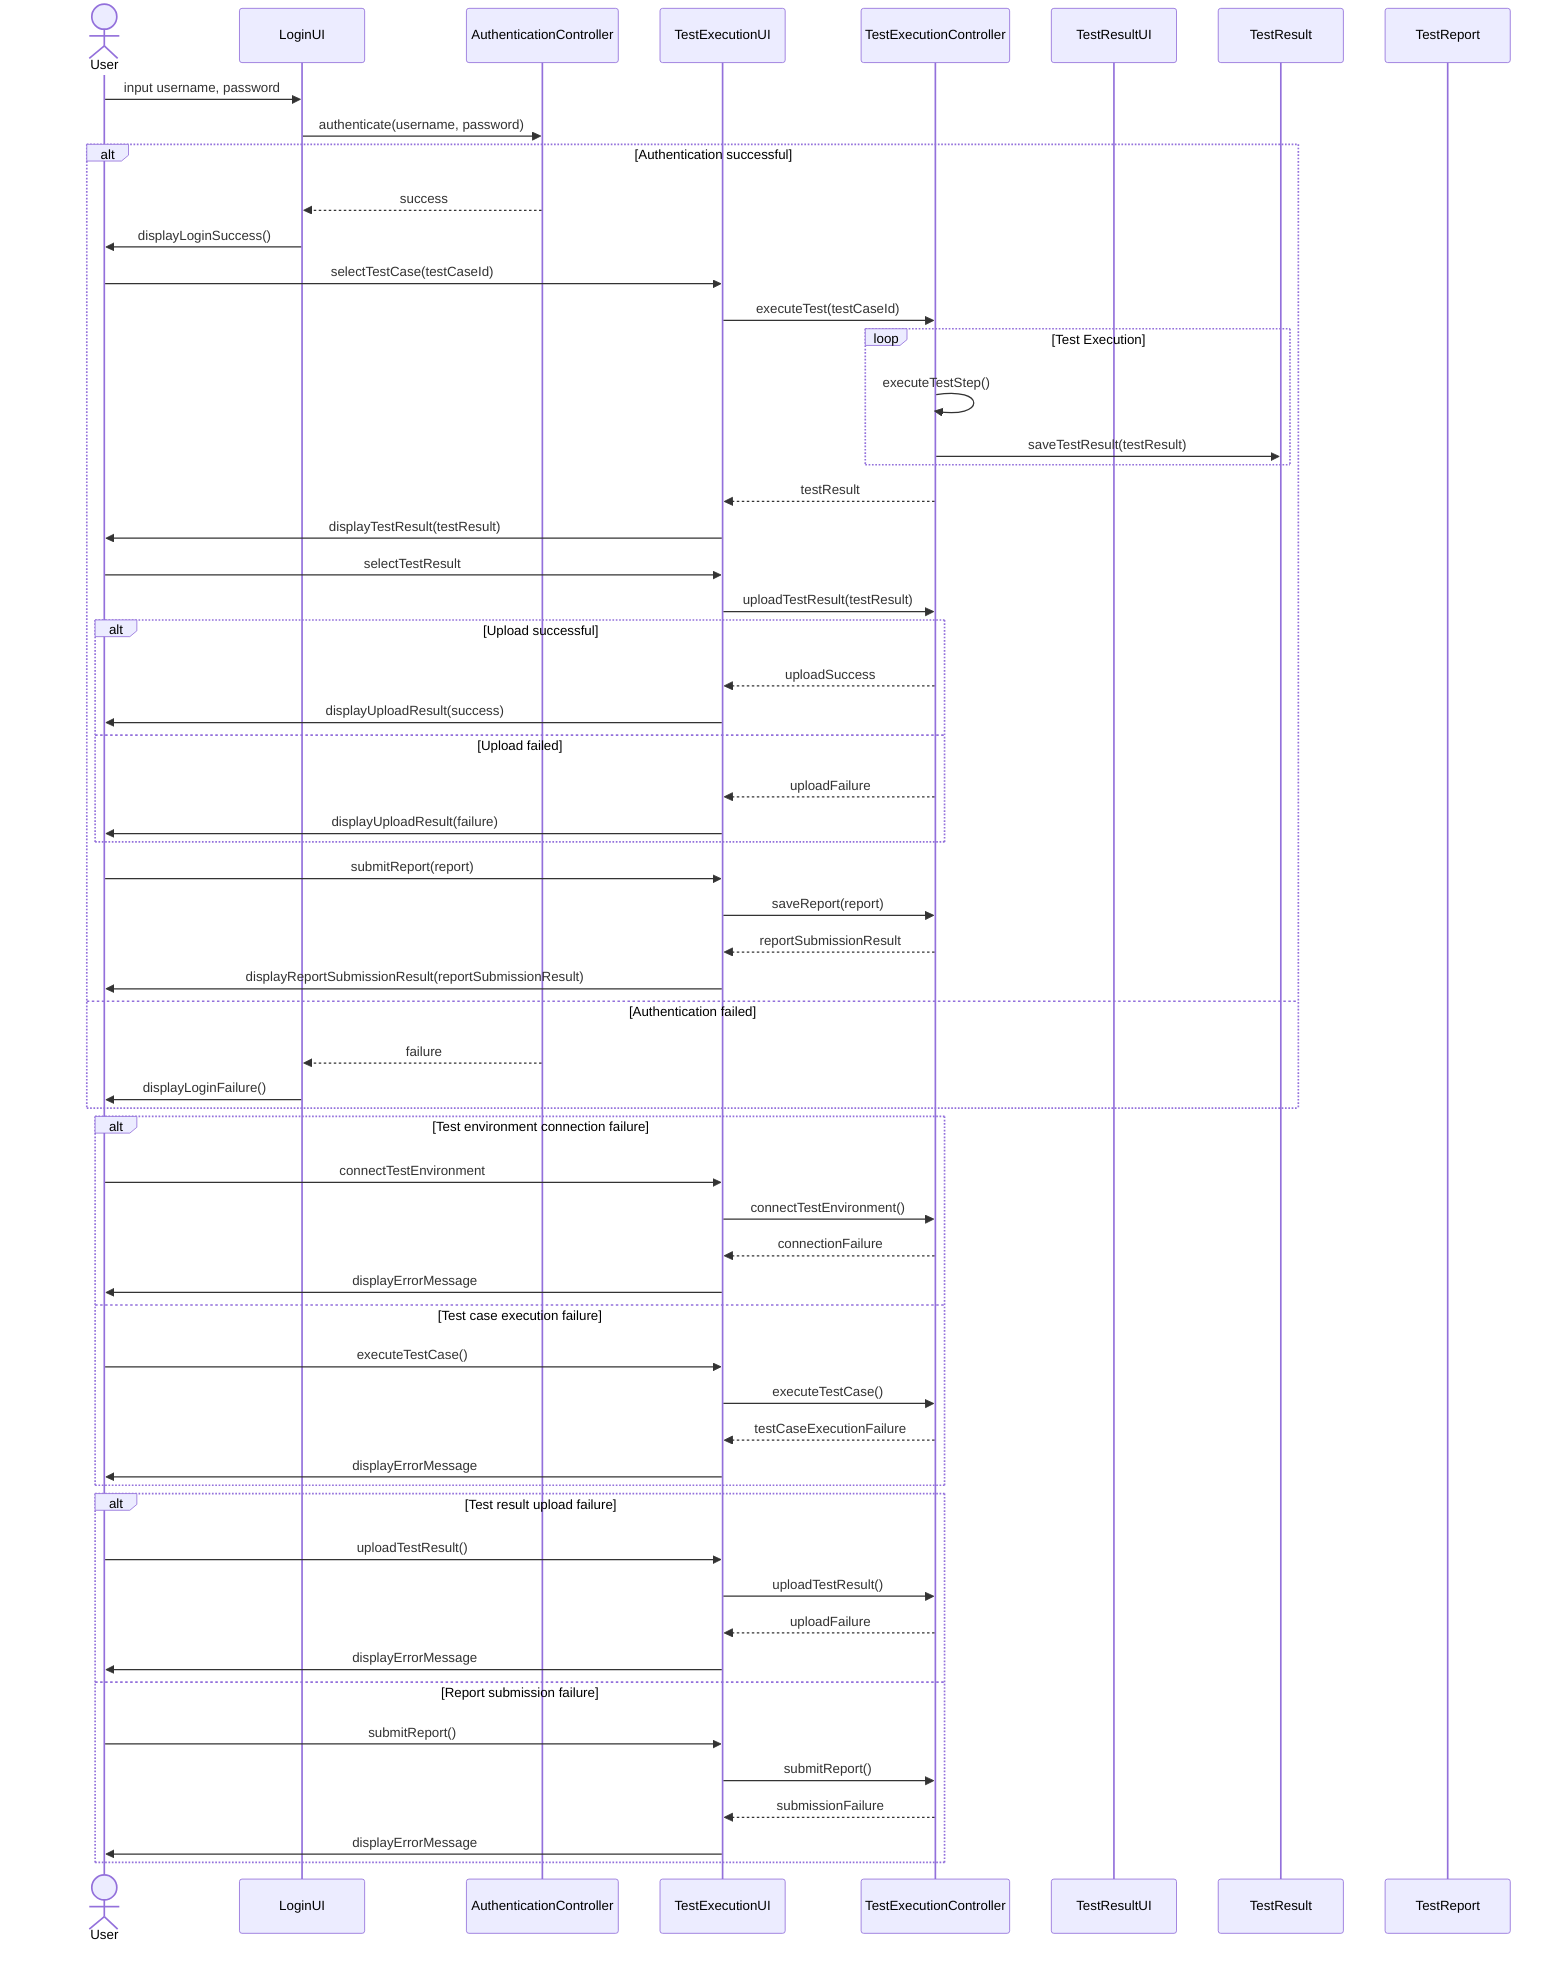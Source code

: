 sequenceDiagram
    actor User
    participant LoginUI
    participant AuthenticationController
    participant TestExecutionUI
    participant TestExecutionController
    participant TestResultUI
    participant TestResult
    participant TestReport

    User->>LoginUI: input username, password
    LoginUI->>AuthenticationController: authenticate(username, password)
    alt Authentication successful
        AuthenticationController-->>LoginUI: success
        LoginUI->>User: displayLoginSuccess()
        User->>TestExecutionUI: selectTestCase(testCaseId)
        TestExecutionUI->>TestExecutionController: executeTest(testCaseId)
        loop Test Execution
            TestExecutionController->>TestExecutionController: executeTestStep()
            TestExecutionController->>TestResult: saveTestResult(testResult)
        end
        TestExecutionController-->>TestExecutionUI: testResult
        TestExecutionUI->>User: displayTestResult(testResult)
        User->>TestExecutionUI: selectTestResult
        TestExecutionUI->>TestExecutionController: uploadTestResult(testResult)
        alt Upload successful
            TestExecutionController-->>TestExecutionUI: uploadSuccess
            TestExecutionUI->>User: displayUploadResult(success)
        else Upload failed
            TestExecutionController-->>TestExecutionUI: uploadFailure
            TestExecutionUI->>User: displayUploadResult(failure)
        end
        User->>TestExecutionUI: submitReport(report)
        TestExecutionUI->>TestExecutionController: saveReport(report)
        TestExecutionController-->>TestExecutionUI: reportSubmissionResult
        TestExecutionUI->>User: displayReportSubmissionResult(reportSubmissionResult)
    else Authentication failed
        AuthenticationController-->>LoginUI: failure
        LoginUI->>User: displayLoginFailure()
    end

    alt Test environment connection failure
        User->>TestExecutionUI: connectTestEnvironment
        TestExecutionUI->>TestExecutionController: connectTestEnvironment()
        TestExecutionController-->>TestExecutionUI: connectionFailure
        TestExecutionUI->>User: displayErrorMessage
    else Test case execution failure
        User->>TestExecutionUI: executeTestCase()
        TestExecutionUI->>TestExecutionController: executeTestCase()
        TestExecutionController-->>TestExecutionUI: testCaseExecutionFailure
        TestExecutionUI->>User: displayErrorMessage
    end

    alt Test result upload failure
        User->>TestExecutionUI: uploadTestResult()
        TestExecutionUI->>TestExecutionController: uploadTestResult()
        TestExecutionController-->>TestExecutionUI: uploadFailure
        TestExecutionUI->>User: displayErrorMessage
    else Report submission failure
        User->>TestExecutionUI: submitReport()
        TestExecutionUI->>TestExecutionController: submitReport()
        TestExecutionController-->>TestExecutionUI: submissionFailure
        TestExecutionUI->>User: displayErrorMessage
    end